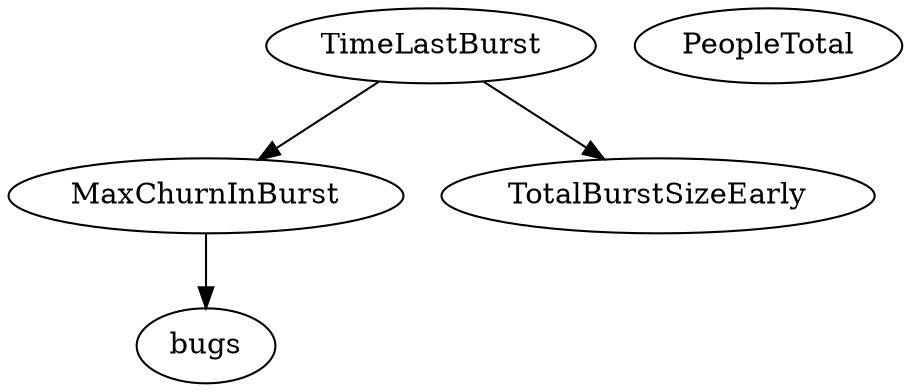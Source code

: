 digraph {
   TimeLastBurst;
   PeopleTotal;
   bugs;
   MaxChurnInBurst;
   TotalBurstSizeEarly;
   TimeLastBurst -> MaxChurnInBurst;
   TimeLastBurst -> TotalBurstSizeEarly;
   MaxChurnInBurst -> bugs;
}
